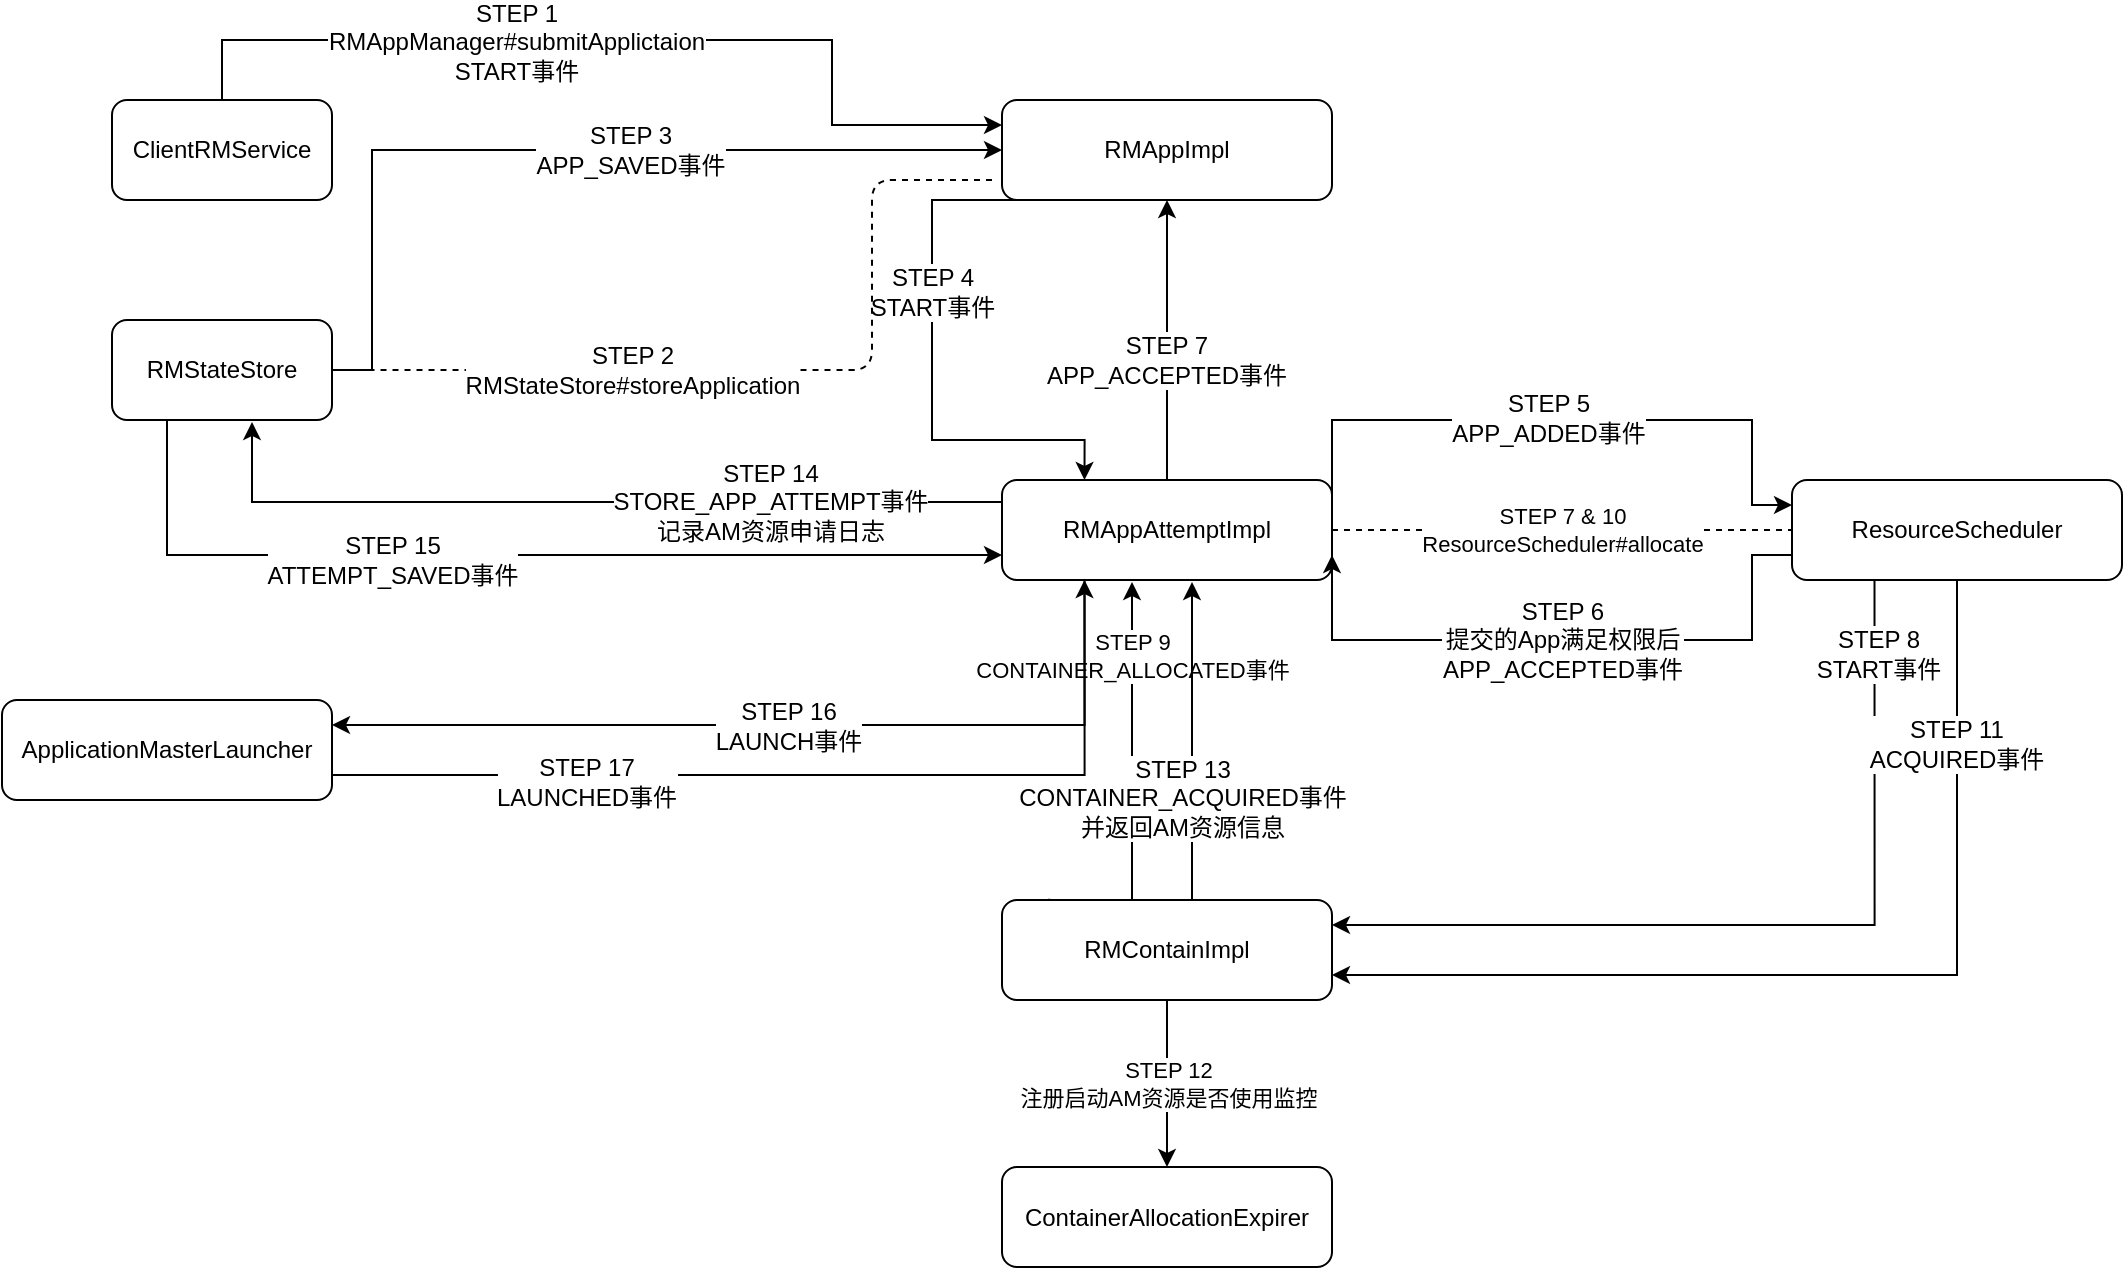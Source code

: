 <mxfile version="12.2.6" type="github" pages="1">
  <diagram id="zChnUbs21k4LyGYpCQM4" name="Page-1">
    <mxGraphModel dx="1939" dy="733" grid="1" gridSize="10" guides="1" tooltips="1" connect="1" arrows="1" fold="1" page="1" pageScale="1" pageWidth="826" pageHeight="1169" math="0" shadow="0">
      <root>
        <mxCell id="0"/>
        <mxCell id="1" parent="0"/>
        <mxCell id="xyTuRlx1TsbYEwBtjV6D-3" style="edgeStyle=orthogonalEdgeStyle;rounded=0;orthogonalLoop=1;jettySize=auto;html=1;entryX=0;entryY=0.25;entryDx=0;entryDy=0;" edge="1" parent="1" source="xyTuRlx1TsbYEwBtjV6D-1" target="xyTuRlx1TsbYEwBtjV6D-6">
          <mxGeometry relative="1" as="geometry">
            <mxPoint x="40" y="75" as="targetPoint"/>
            <Array as="points">
              <mxPoint x="-255" y="20"/>
              <mxPoint x="50" y="20"/>
              <mxPoint x="50" y="63"/>
            </Array>
          </mxGeometry>
        </mxCell>
        <mxCell id="xyTuRlx1TsbYEwBtjV6D-5" value="&lt;span style=&quot;white-space: normal&quot;&gt;STEP 1&lt;br&gt;RMAppManager#submitApplictaion&lt;/span&gt;&lt;br&gt;START事件" style="text;html=1;resizable=0;points=[];align=center;verticalAlign=middle;labelBackgroundColor=#ffffff;" vertex="1" connectable="0" parent="xyTuRlx1TsbYEwBtjV6D-3">
          <mxGeometry x="-0.236" y="-1" relative="1" as="geometry">
            <mxPoint as="offset"/>
          </mxGeometry>
        </mxCell>
        <mxCell id="xyTuRlx1TsbYEwBtjV6D-1" value="ClientRMService&lt;br&gt;" style="rounded=1;whiteSpace=wrap;html=1;" vertex="1" parent="1">
          <mxGeometry x="-310" y="50" width="110" height="50" as="geometry"/>
        </mxCell>
        <mxCell id="xyTuRlx1TsbYEwBtjV6D-27" style="edgeStyle=orthogonalEdgeStyle;rounded=0;orthogonalLoop=1;jettySize=auto;html=1;exitX=0.25;exitY=1;exitDx=0;exitDy=0;entryX=0.25;entryY=0;entryDx=0;entryDy=0;" edge="1" parent="1" source="xyTuRlx1TsbYEwBtjV6D-6" target="xyTuRlx1TsbYEwBtjV6D-26">
          <mxGeometry relative="1" as="geometry">
            <mxPoint x="135" y="265" as="targetPoint"/>
            <Array as="points">
              <mxPoint x="100" y="100"/>
              <mxPoint x="100" y="220"/>
              <mxPoint x="176" y="220"/>
            </Array>
          </mxGeometry>
        </mxCell>
        <mxCell id="xyTuRlx1TsbYEwBtjV6D-28" value="STEP 4&lt;br&gt;START事件" style="text;html=1;resizable=0;points=[];align=center;verticalAlign=middle;labelBackgroundColor=#ffffff;" vertex="1" connectable="0" parent="xyTuRlx1TsbYEwBtjV6D-27">
          <mxGeometry x="-0.214" y="-1" relative="1" as="geometry">
            <mxPoint x="1" y="7" as="offset"/>
          </mxGeometry>
        </mxCell>
        <mxCell id="xyTuRlx1TsbYEwBtjV6D-6" value="RMAppImpl" style="rounded=1;whiteSpace=wrap;html=1;" vertex="1" parent="1">
          <mxGeometry x="135" y="50" width="165" height="50" as="geometry"/>
        </mxCell>
        <mxCell id="xyTuRlx1TsbYEwBtjV6D-24" style="edgeStyle=orthogonalEdgeStyle;rounded=0;orthogonalLoop=1;jettySize=auto;html=1;entryX=0;entryY=0.5;entryDx=0;entryDy=0;" edge="1" parent="1" source="xyTuRlx1TsbYEwBtjV6D-8" target="xyTuRlx1TsbYEwBtjV6D-6">
          <mxGeometry relative="1" as="geometry">
            <mxPoint x="-10" y="80" as="targetPoint"/>
            <Array as="points">
              <mxPoint x="-180" y="185"/>
              <mxPoint x="-180" y="75"/>
            </Array>
          </mxGeometry>
        </mxCell>
        <mxCell id="xyTuRlx1TsbYEwBtjV6D-25" value="STEP 3&lt;br&gt;APP_SAVED事件" style="text;html=1;resizable=0;points=[];align=center;verticalAlign=middle;labelBackgroundColor=#ffffff;" vertex="1" connectable="0" parent="xyTuRlx1TsbYEwBtjV6D-24">
          <mxGeometry x="0.041" y="2" relative="1" as="geometry">
            <mxPoint x="27" y="2" as="offset"/>
          </mxGeometry>
        </mxCell>
        <mxCell id="xyTuRlx1TsbYEwBtjV6D-54" style="edgeStyle=orthogonalEdgeStyle;rounded=0;orthogonalLoop=1;jettySize=auto;html=1;exitX=0.25;exitY=1;exitDx=0;exitDy=0;entryX=0;entryY=0.75;entryDx=0;entryDy=0;" edge="1" parent="1" source="xyTuRlx1TsbYEwBtjV6D-8" target="xyTuRlx1TsbYEwBtjV6D-26">
          <mxGeometry relative="1" as="geometry"/>
        </mxCell>
        <mxCell id="xyTuRlx1TsbYEwBtjV6D-55" value="STEP 15&lt;br&gt;ATTEMPT_SAVED事件" style="text;html=1;resizable=0;points=[];align=center;verticalAlign=middle;labelBackgroundColor=#ffffff;" vertex="1" connectable="0" parent="xyTuRlx1TsbYEwBtjV6D-54">
          <mxGeometry x="-0.393" relative="1" as="geometry">
            <mxPoint x="32.5" y="2.5" as="offset"/>
          </mxGeometry>
        </mxCell>
        <mxCell id="xyTuRlx1TsbYEwBtjV6D-8" value="RMStateStore" style="rounded=1;whiteSpace=wrap;html=1;" vertex="1" parent="1">
          <mxGeometry x="-310" y="160" width="110" height="50" as="geometry"/>
        </mxCell>
        <mxCell id="xyTuRlx1TsbYEwBtjV6D-15" value="" style="endArrow=none;dashed=1;html=1;entryX=1;entryY=0.5;entryDx=0;entryDy=0;" edge="1" parent="1" target="xyTuRlx1TsbYEwBtjV6D-8">
          <mxGeometry width="50" height="50" relative="1" as="geometry">
            <mxPoint x="130" y="90" as="sourcePoint"/>
            <mxPoint x="-260" y="230" as="targetPoint"/>
            <Array as="points">
              <mxPoint x="70" y="90"/>
              <mxPoint x="70" y="185"/>
            </Array>
          </mxGeometry>
        </mxCell>
        <mxCell id="xyTuRlx1TsbYEwBtjV6D-23" value="STEP 2&lt;br&gt;RMStateStore#storeApplication" style="text;html=1;resizable=0;points=[];align=center;verticalAlign=middle;labelBackgroundColor=#ffffff;" vertex="1" connectable="0" parent="xyTuRlx1TsbYEwBtjV6D-15">
          <mxGeometry x="0.297" relative="1" as="geometry">
            <mxPoint as="offset"/>
          </mxGeometry>
        </mxCell>
        <mxCell id="xyTuRlx1TsbYEwBtjV6D-30" style="edgeStyle=orthogonalEdgeStyle;rounded=0;orthogonalLoop=1;jettySize=auto;html=1;exitX=1;exitY=0.25;exitDx=0;exitDy=0;entryX=0;entryY=0.25;entryDx=0;entryDy=0;" edge="1" parent="1" source="xyTuRlx1TsbYEwBtjV6D-26" target="xyTuRlx1TsbYEwBtjV6D-29">
          <mxGeometry relative="1" as="geometry">
            <Array as="points">
              <mxPoint x="300" y="210"/>
              <mxPoint x="510" y="210"/>
              <mxPoint x="510" y="253"/>
            </Array>
          </mxGeometry>
        </mxCell>
        <mxCell id="xyTuRlx1TsbYEwBtjV6D-32" value="STEP 5&lt;br&gt;APP_ADDED事件" style="text;html=1;resizable=0;points=[];align=center;verticalAlign=middle;labelBackgroundColor=#ffffff;" vertex="1" connectable="0" parent="xyTuRlx1TsbYEwBtjV6D-30">
          <mxGeometry x="-0.046" y="1" relative="1" as="geometry">
            <mxPoint as="offset"/>
          </mxGeometry>
        </mxCell>
        <mxCell id="xyTuRlx1TsbYEwBtjV6D-35" style="edgeStyle=orthogonalEdgeStyle;rounded=0;orthogonalLoop=1;jettySize=auto;html=1;exitX=0.5;exitY=0;exitDx=0;exitDy=0;entryX=0.5;entryY=1;entryDx=0;entryDy=0;" edge="1" parent="1" source="xyTuRlx1TsbYEwBtjV6D-26" target="xyTuRlx1TsbYEwBtjV6D-6">
          <mxGeometry relative="1" as="geometry"/>
        </mxCell>
        <mxCell id="xyTuRlx1TsbYEwBtjV6D-36" value="STEP 7&lt;br&gt;APP_ACCEPTED事件" style="text;html=1;resizable=0;points=[];align=center;verticalAlign=middle;labelBackgroundColor=#ffffff;" vertex="1" connectable="0" parent="xyTuRlx1TsbYEwBtjV6D-35">
          <mxGeometry x="0.243" y="3" relative="1" as="geometry">
            <mxPoint x="2.5" y="27" as="offset"/>
          </mxGeometry>
        </mxCell>
        <mxCell id="xyTuRlx1TsbYEwBtjV6D-52" style="edgeStyle=orthogonalEdgeStyle;rounded=0;orthogonalLoop=1;jettySize=auto;html=1;exitX=0;exitY=0.25;exitDx=0;exitDy=0;" edge="1" parent="1" source="xyTuRlx1TsbYEwBtjV6D-26">
          <mxGeometry relative="1" as="geometry">
            <mxPoint x="-240" y="211" as="targetPoint"/>
            <Array as="points">
              <mxPoint x="135" y="251"/>
              <mxPoint x="-240" y="251"/>
            </Array>
          </mxGeometry>
        </mxCell>
        <mxCell id="xyTuRlx1TsbYEwBtjV6D-53" value="STEP 14&lt;br&gt;STORE_APP_ATTEMPT事件&lt;br&gt;记录AM资源申请日志" style="text;html=1;resizable=0;points=[];align=center;verticalAlign=middle;labelBackgroundColor=#ffffff;" vertex="1" connectable="0" parent="xyTuRlx1TsbYEwBtjV6D-52">
          <mxGeometry x="-0.131" relative="1" as="geometry">
            <mxPoint x="63.5" y="-0.5" as="offset"/>
          </mxGeometry>
        </mxCell>
        <mxCell id="xyTuRlx1TsbYEwBtjV6D-26" value="RMAppAttemptImpl" style="rounded=1;whiteSpace=wrap;html=1;" vertex="1" parent="1">
          <mxGeometry x="135" y="240" width="165" height="50" as="geometry"/>
        </mxCell>
        <mxCell id="xyTuRlx1TsbYEwBtjV6D-33" style="edgeStyle=orthogonalEdgeStyle;rounded=0;orthogonalLoop=1;jettySize=auto;html=1;exitX=0;exitY=0.75;exitDx=0;exitDy=0;entryX=1;entryY=0.75;entryDx=0;entryDy=0;" edge="1" parent="1" source="xyTuRlx1TsbYEwBtjV6D-29" target="xyTuRlx1TsbYEwBtjV6D-26">
          <mxGeometry relative="1" as="geometry">
            <Array as="points">
              <mxPoint x="510" y="278"/>
              <mxPoint x="510" y="320"/>
              <mxPoint x="300" y="320"/>
            </Array>
          </mxGeometry>
        </mxCell>
        <mxCell id="xyTuRlx1TsbYEwBtjV6D-34" value="STEP 6&lt;br&gt;提交的App满足权限后&lt;br&gt;APP_ACCEPTED事件" style="text;html=1;resizable=0;points=[];align=center;verticalAlign=middle;labelBackgroundColor=#ffffff;" vertex="1" connectable="0" parent="xyTuRlx1TsbYEwBtjV6D-33">
          <mxGeometry relative="1" as="geometry">
            <mxPoint as="offset"/>
          </mxGeometry>
        </mxCell>
        <mxCell id="xyTuRlx1TsbYEwBtjV6D-40" style="edgeStyle=orthogonalEdgeStyle;rounded=0;orthogonalLoop=1;jettySize=auto;html=1;exitX=0.25;exitY=1;exitDx=0;exitDy=0;entryX=1;entryY=0.25;entryDx=0;entryDy=0;" edge="1" parent="1" source="xyTuRlx1TsbYEwBtjV6D-29" target="xyTuRlx1TsbYEwBtjV6D-39">
          <mxGeometry relative="1" as="geometry"/>
        </mxCell>
        <mxCell id="xyTuRlx1TsbYEwBtjV6D-46" value="STEP 8&lt;br&gt;START事件" style="text;html=1;resizable=0;points=[];align=center;verticalAlign=middle;labelBackgroundColor=#ffffff;" vertex="1" connectable="0" parent="xyTuRlx1TsbYEwBtjV6D-40">
          <mxGeometry x="-0.833" y="1" relative="1" as="geometry">
            <mxPoint as="offset"/>
          </mxGeometry>
        </mxCell>
        <mxCell id="xyTuRlx1TsbYEwBtjV6D-43" style="edgeStyle=orthogonalEdgeStyle;rounded=0;orthogonalLoop=1;jettySize=auto;html=1;exitX=0.5;exitY=1;exitDx=0;exitDy=0;entryX=1;entryY=0.75;entryDx=0;entryDy=0;" edge="1" parent="1" source="xyTuRlx1TsbYEwBtjV6D-29" target="xyTuRlx1TsbYEwBtjV6D-39">
          <mxGeometry relative="1" as="geometry"/>
        </mxCell>
        <mxCell id="xyTuRlx1TsbYEwBtjV6D-47" value="STEP 11&lt;br&gt;ACQUIRED事件" style="text;html=1;resizable=0;points=[];align=center;verticalAlign=middle;labelBackgroundColor=#ffffff;" vertex="1" connectable="0" parent="xyTuRlx1TsbYEwBtjV6D-43">
          <mxGeometry x="-0.679" y="-1" relative="1" as="geometry">
            <mxPoint as="offset"/>
          </mxGeometry>
        </mxCell>
        <mxCell id="xyTuRlx1TsbYEwBtjV6D-29" value="ResourceScheduler" style="rounded=1;whiteSpace=wrap;html=1;" vertex="1" parent="1">
          <mxGeometry x="530" y="240" width="165" height="50" as="geometry"/>
        </mxCell>
        <mxCell id="xyTuRlx1TsbYEwBtjV6D-38" value="STEP 7 &amp;amp; 10&lt;br&gt;ResourceScheduler#allocate" style="endArrow=none;dashed=1;html=1;exitX=1;exitY=0.5;exitDx=0;exitDy=0;entryX=0;entryY=0.5;entryDx=0;entryDy=0;" edge="1" parent="1" source="xyTuRlx1TsbYEwBtjV6D-26" target="xyTuRlx1TsbYEwBtjV6D-29">
          <mxGeometry width="50" height="50" relative="1" as="geometry">
            <mxPoint x="-230" y="410" as="sourcePoint"/>
            <mxPoint x="-180" y="360" as="targetPoint"/>
          </mxGeometry>
        </mxCell>
        <mxCell id="xyTuRlx1TsbYEwBtjV6D-42" value="STEP 9&lt;br&gt;CONTAINER_ALLOCATED事件" style="edgeStyle=orthogonalEdgeStyle;rounded=0;orthogonalLoop=1;jettySize=auto;html=1;exitX=0.143;exitY=-0.013;exitDx=0;exitDy=0;exitPerimeter=0;" edge="1" parent="1" source="xyTuRlx1TsbYEwBtjV6D-39">
          <mxGeometry x="0.637" relative="1" as="geometry">
            <mxPoint x="200" y="291" as="targetPoint"/>
            <Array as="points">
              <mxPoint x="159" y="451"/>
              <mxPoint x="200" y="451"/>
              <mxPoint x="200" y="291"/>
            </Array>
            <mxPoint as="offset"/>
          </mxGeometry>
        </mxCell>
        <mxCell id="xyTuRlx1TsbYEwBtjV6D-49" value="STEP 12&lt;br&gt;注册启动AM资源是否使用监控" style="edgeStyle=orthogonalEdgeStyle;rounded=0;orthogonalLoop=1;jettySize=auto;html=1;" edge="1" parent="1" source="xyTuRlx1TsbYEwBtjV6D-39" target="xyTuRlx1TsbYEwBtjV6D-48">
          <mxGeometry relative="1" as="geometry"/>
        </mxCell>
        <mxCell id="xyTuRlx1TsbYEwBtjV6D-50" style="edgeStyle=orthogonalEdgeStyle;rounded=0;orthogonalLoop=1;jettySize=auto;html=1;exitX=0.75;exitY=0;exitDx=0;exitDy=0;" edge="1" parent="1" source="xyTuRlx1TsbYEwBtjV6D-39">
          <mxGeometry relative="1" as="geometry">
            <mxPoint x="230" y="291" as="targetPoint"/>
            <Array as="points">
              <mxPoint x="230" y="451"/>
              <mxPoint x="230" y="291"/>
            </Array>
          </mxGeometry>
        </mxCell>
        <mxCell id="xyTuRlx1TsbYEwBtjV6D-51" value="STEP 13&lt;br&gt;CONTAINER_ACQUIRED事件&lt;br&gt;并返回AM资源信息" style="text;html=1;resizable=0;points=[];align=center;verticalAlign=middle;labelBackgroundColor=#ffffff;" vertex="1" connectable="0" parent="xyTuRlx1TsbYEwBtjV6D-50">
          <mxGeometry x="-0.132" y="5" relative="1" as="geometry">
            <mxPoint as="offset"/>
          </mxGeometry>
        </mxCell>
        <mxCell id="xyTuRlx1TsbYEwBtjV6D-57" style="edgeStyle=orthogonalEdgeStyle;rounded=0;orthogonalLoop=1;jettySize=auto;html=1;exitX=0.25;exitY=1;exitDx=0;exitDy=0;entryX=1;entryY=0.25;entryDx=0;entryDy=0;" edge="1" parent="1" source="xyTuRlx1TsbYEwBtjV6D-26" target="xyTuRlx1TsbYEwBtjV6D-56">
          <mxGeometry relative="1" as="geometry">
            <mxPoint x="57" y="300" as="sourcePoint"/>
            <mxPoint x="-280" y="360" as="targetPoint"/>
            <Array as="points">
              <mxPoint x="176" y="362"/>
            </Array>
          </mxGeometry>
        </mxCell>
        <mxCell id="xyTuRlx1TsbYEwBtjV6D-58" value="STEP 16&lt;br&gt;LAUNCH事件" style="text;html=1;resizable=0;points=[];align=center;verticalAlign=middle;labelBackgroundColor=#ffffff;" vertex="1" connectable="0" parent="xyTuRlx1TsbYEwBtjV6D-57">
          <mxGeometry x="0.059" y="-1" relative="1" as="geometry">
            <mxPoint x="16" y="1" as="offset"/>
          </mxGeometry>
        </mxCell>
        <mxCell id="xyTuRlx1TsbYEwBtjV6D-39" value="RMContainImpl" style="rounded=1;whiteSpace=wrap;html=1;" vertex="1" parent="1">
          <mxGeometry x="135" y="450" width="165" height="50" as="geometry"/>
        </mxCell>
        <mxCell id="xyTuRlx1TsbYEwBtjV6D-48" value="ContainerAllocationExpirer" style="rounded=1;whiteSpace=wrap;html=1;" vertex="1" parent="1">
          <mxGeometry x="135" y="583.5" width="165" height="50" as="geometry"/>
        </mxCell>
        <mxCell id="xyTuRlx1TsbYEwBtjV6D-59" style="edgeStyle=orthogonalEdgeStyle;rounded=0;orthogonalLoop=1;jettySize=auto;html=1;exitX=1;exitY=0.75;exitDx=0;exitDy=0;entryX=0.25;entryY=1;entryDx=0;entryDy=0;" edge="1" parent="1" source="xyTuRlx1TsbYEwBtjV6D-56" target="xyTuRlx1TsbYEwBtjV6D-26">
          <mxGeometry relative="1" as="geometry">
            <mxPoint x="153" y="289" as="targetPoint"/>
            <Array as="points">
              <mxPoint x="176" y="387"/>
            </Array>
          </mxGeometry>
        </mxCell>
        <mxCell id="xyTuRlx1TsbYEwBtjV6D-60" value="STEP 17&lt;br&gt;LAUNCHED事件" style="text;html=1;resizable=0;points=[];align=center;verticalAlign=middle;labelBackgroundColor=#ffffff;" vertex="1" connectable="0" parent="xyTuRlx1TsbYEwBtjV6D-59">
          <mxGeometry x="-0.571" y="1" relative="1" as="geometry">
            <mxPoint x="25" y="4" as="offset"/>
          </mxGeometry>
        </mxCell>
        <mxCell id="xyTuRlx1TsbYEwBtjV6D-56" value="ApplicationMasterLauncher" style="rounded=1;whiteSpace=wrap;html=1;" vertex="1" parent="1">
          <mxGeometry x="-365" y="350" width="165" height="50" as="geometry"/>
        </mxCell>
      </root>
    </mxGraphModel>
  </diagram>
</mxfile>
